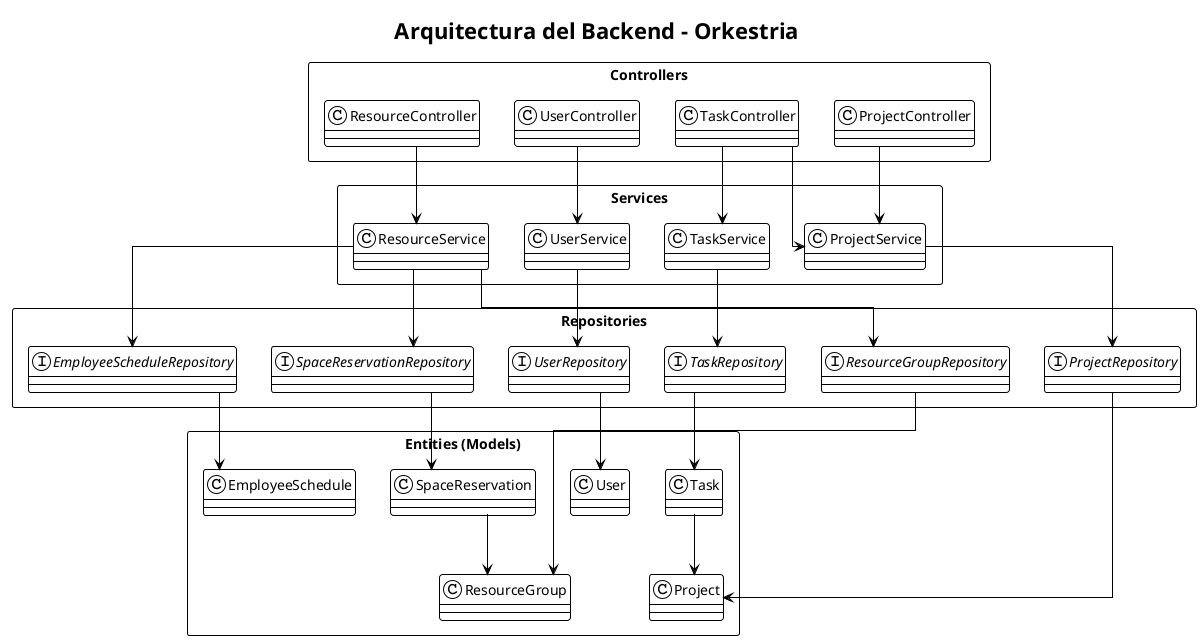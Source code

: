 @startuml Orkestria Backend Architecture

!theme plain
skinparam linetype ortho
skinparam packageStyle rectangle
skinparam shadowing false
skinparam backgroundColor white

title Arquitectura del Backend - Orkestria

' Definición de capas
package "Controllers" as controllers {
  class UserController
  class ProjectController
  class TaskController
  class ResourceController
}

package "Services" as services {
  class UserService
  class ProjectService
  class TaskService
  class ResourceService
}

package "Repositories" as repositories {
  interface UserRepository
  interface ProjectRepository
  interface TaskRepository
  interface ResourceGroupRepository
  interface SpaceReservationRepository
  interface EmployeeScheduleRepository
}

package "Entities (Models)" as entities {
  class User
  class Project
  class Task
  class ResourceGroup
  class SpaceReservation
  class EmployeeSchedule
}

' Relaciones entre capas
UserController --> UserService
ProjectController --> ProjectService
TaskController --> ProjectService
TaskController --> TaskService
ResourceController --> ResourceService

UserService --> UserRepository
ProjectService --> ProjectRepository
TaskService --> TaskRepository
ResourceService --> ResourceGroupRepository
ResourceService --> SpaceReservationRepository
ResourceService --> EmployeeScheduleRepository

UserRepository --> User
ProjectRepository --> Project
TaskRepository --> Task
ResourceGroupRepository --> ResourceGroup
SpaceReservationRepository --> SpaceReservation
EmployeeScheduleRepository --> EmployeeSchedule

' Relaciones entre entidades
Task --> Project
SpaceReservation --> ResourceGroup

@enduml
